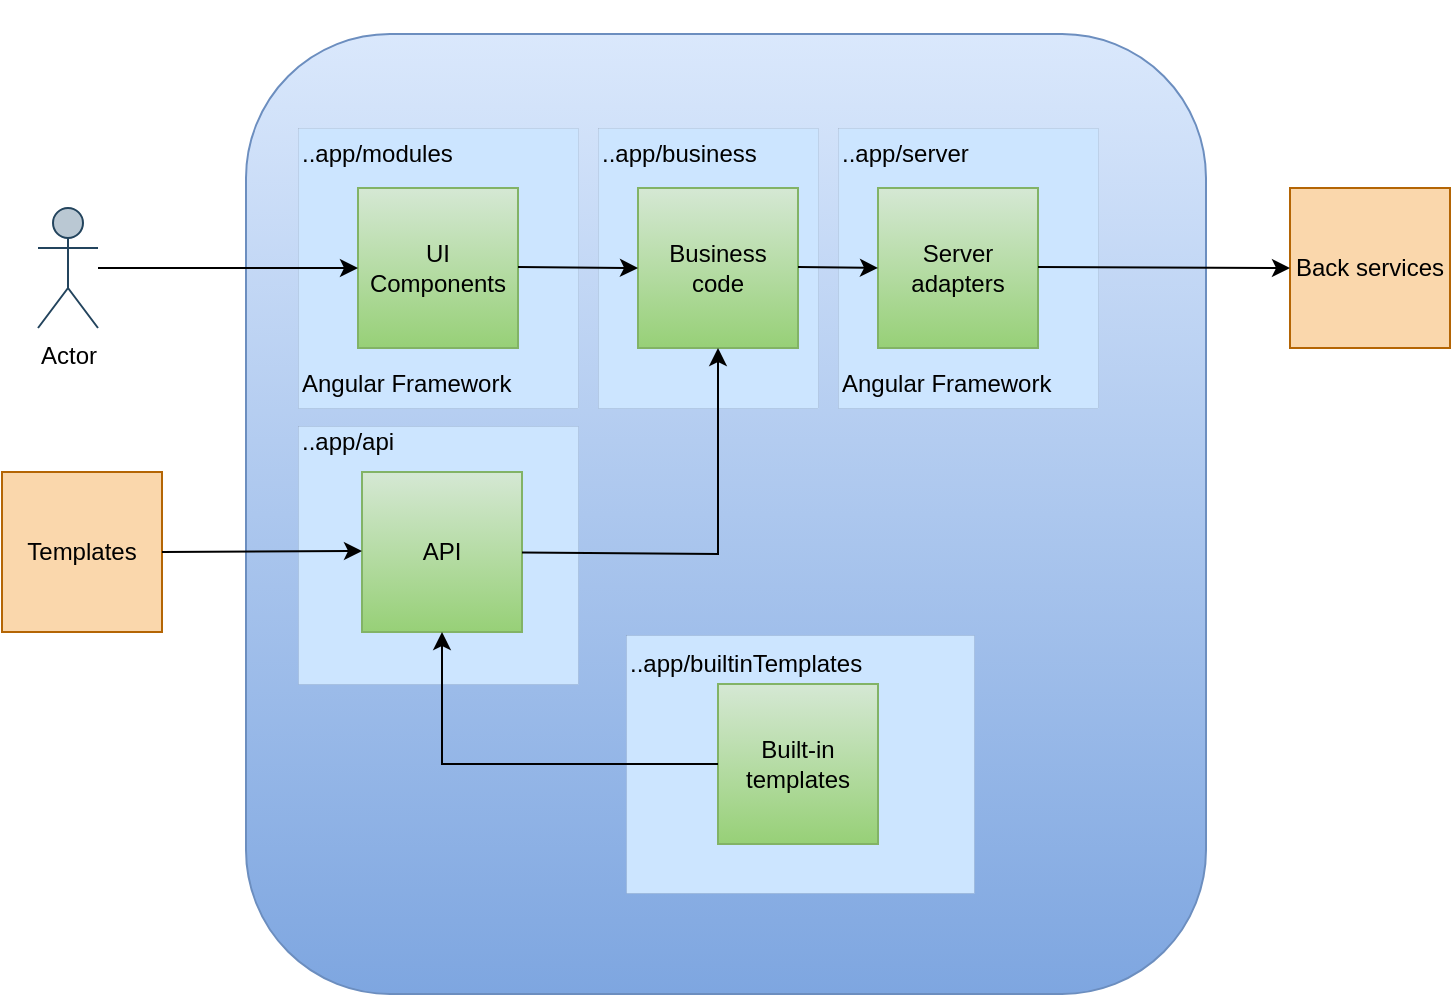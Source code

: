 <mxfile version="24.9.3">
  <diagram id="z6Yjpe6HvQgAe8unCV71" name="Page-1">
    <mxGraphModel dx="1434" dy="793" grid="1" gridSize="10" guides="1" tooltips="1" connect="1" arrows="1" fold="1" page="1" pageScale="1" pageWidth="827" pageHeight="1169" math="0" shadow="0">
      <root>
        <mxCell id="0" />
        <mxCell id="1" parent="0" />
        <mxCell id="FSSSU1nTyY8xmhBLleuj-13" value="&lt;div align=&quot;right&quot;&gt;&lt;br&gt;&lt;/div&gt;" style="whiteSpace=wrap;html=1;aspect=fixed;labelPosition=center;verticalLabelPosition=top;align=center;verticalAlign=bottom;fillColor=#dae8fc;strokeColor=#6c8ebf;rounded=1;gradientColor=#7ea6e0;" parent="1" vertex="1">
          <mxGeometry x="194" y="90" width="480" height="480" as="geometry" />
        </mxCell>
        <mxCell id="fpFChmSEyJDjpxVGa_st-11" value="&lt;div&gt;..app/builtinTemplates&lt;/div&gt;&lt;div&gt;&lt;br&gt;&lt;/div&gt;&lt;div&gt;&lt;br&gt;&lt;/div&gt;&lt;div&gt;&lt;br&gt;&lt;/div&gt;&lt;div&gt;&lt;br&gt;&lt;/div&gt;&lt;div&gt;&lt;br&gt;&lt;/div&gt;&lt;div&gt;&lt;br&gt;&lt;/div&gt;&lt;div&gt;&lt;br&gt;&lt;/div&gt;" style="rounded=0;whiteSpace=wrap;html=1;fillColor=#cce5ff;strokeWidth=0;strokeColor=#36393d;align=left;" parent="1" vertex="1">
          <mxGeometry x="384" y="390.5" width="174" height="129" as="geometry" />
        </mxCell>
        <mxCell id="fpFChmSEyJDjpxVGa_st-8" value="&lt;div&gt;..app/api &lt;br&gt;&lt;/div&gt;&lt;div&gt;&lt;br&gt;&lt;/div&gt;&lt;div&gt;&lt;br&gt;&lt;/div&gt;&lt;div&gt;&lt;br&gt;&lt;/div&gt;&lt;div&gt;&lt;br&gt;&lt;/div&gt;&lt;div&gt;&lt;br&gt;&lt;/div&gt;&lt;div&gt;&lt;br&gt;&lt;/div&gt;&lt;div&gt;&lt;br&gt;&lt;/div&gt;&lt;div&gt;&lt;br&gt;&lt;/div&gt;" style="rounded=0;whiteSpace=wrap;html=1;fillColor=#cce5ff;strokeWidth=0;strokeColor=#36393d;align=left;" parent="1" vertex="1">
          <mxGeometry x="220" y="286" width="140" height="129" as="geometry" />
        </mxCell>
        <mxCell id="fpFChmSEyJDjpxVGa_st-7" value="&lt;div&gt;..app/business &lt;br&gt;&lt;/div&gt;&lt;div&gt;&lt;br&gt;&lt;/div&gt;&lt;div&gt;&lt;br&gt;&lt;/div&gt;&lt;div&gt;&lt;br&gt;&lt;/div&gt;&lt;div&gt;&lt;br&gt;&lt;/div&gt;&lt;div&gt;&lt;br&gt;&lt;/div&gt;&lt;div&gt;&lt;br&gt;&lt;/div&gt;&lt;div&gt;&lt;br&gt;&lt;/div&gt;&lt;div&gt;&lt;br&gt;&lt;/div&gt;" style="rounded=0;whiteSpace=wrap;html=1;fillColor=#cce5ff;strokeWidth=0;strokeColor=#36393d;align=left;" parent="1" vertex="1">
          <mxGeometry x="370" y="137" width="110" height="140" as="geometry" />
        </mxCell>
        <mxCell id="fpFChmSEyJDjpxVGa_st-6" value="&lt;div&gt;..app/server &lt;br&gt;&lt;/div&gt;&lt;div&gt;&lt;br&gt;&lt;/div&gt;&lt;div&gt;&lt;br&gt;&lt;/div&gt;&lt;div&gt;&lt;br&gt;&lt;/div&gt;&lt;div&gt;&lt;br&gt;&lt;/div&gt;&lt;div&gt;&lt;br&gt;&lt;/div&gt;&lt;div&gt;&lt;br&gt;&lt;/div&gt;&lt;div&gt;&lt;br&gt;&lt;/div&gt;&lt;div&gt;Angular Framework&lt;/div&gt;" style="rounded=0;whiteSpace=wrap;html=1;fillColor=#cce5ff;strokeWidth=0;strokeColor=#36393d;align=left;" parent="1" vertex="1">
          <mxGeometry x="490" y="137" width="130" height="140" as="geometry" />
        </mxCell>
        <mxCell id="FSSSU1nTyY8xmhBLleuj-15" value="&lt;div&gt;..app/modules &lt;br&gt;&lt;/div&gt;&lt;div&gt;&lt;br&gt;&lt;/div&gt;&lt;div&gt;&lt;br&gt;&lt;/div&gt;&lt;div&gt;&lt;br&gt;&lt;/div&gt;&lt;div&gt;&lt;br&gt;&lt;/div&gt;&lt;div&gt;&lt;br&gt;&lt;/div&gt;&lt;div&gt;&lt;br&gt;&lt;/div&gt;&lt;div&gt;&lt;br&gt;&lt;/div&gt;&lt;div&gt;Angular Framework&lt;/div&gt;" style="rounded=0;whiteSpace=wrap;html=1;fillColor=#cce5ff;strokeWidth=0;strokeColor=#36393d;align=left;" parent="1" vertex="1">
          <mxGeometry x="220" y="137" width="140" height="140" as="geometry" />
        </mxCell>
        <mxCell id="FSSSU1nTyY8xmhBLleuj-1" value="Business code" style="whiteSpace=wrap;html=1;aspect=fixed;fillColor=#d5e8d4;strokeColor=#82b366;gradientColor=#97d077;" parent="1" vertex="1">
          <mxGeometry x="390" y="167" width="80" height="80" as="geometry" />
        </mxCell>
        <mxCell id="FSSSU1nTyY8xmhBLleuj-2" value="&lt;div&gt;Server adapters&lt;/div&gt;" style="whiteSpace=wrap;html=1;aspect=fixed;fillColor=#d5e8d4;strokeColor=#82b366;gradientColor=#97d077;" parent="1" vertex="1">
          <mxGeometry x="510" y="167" width="80" height="80" as="geometry" />
        </mxCell>
        <mxCell id="FSSSU1nTyY8xmhBLleuj-3" value="Back services" style="whiteSpace=wrap;html=1;aspect=fixed;fillColor=#fad7ac;strokeColor=#b46504;" parent="1" vertex="1">
          <mxGeometry x="716" y="167" width="80" height="80" as="geometry" />
        </mxCell>
        <mxCell id="FSSSU1nTyY8xmhBLleuj-4" value="&lt;div&gt;UI Components&lt;/div&gt;" style="whiteSpace=wrap;html=1;aspect=fixed;fillColor=#d5e8d4;strokeColor=#82b366;gradientColor=#97d077;" parent="1" vertex="1">
          <mxGeometry x="250" y="167" width="80" height="80" as="geometry" />
        </mxCell>
        <mxCell id="FSSSU1nTyY8xmhBLleuj-5" value="Actor" style="shape=umlActor;verticalLabelPosition=bottom;verticalAlign=top;html=1;outlineConnect=0;fillColor=#bac8d3;strokeColor=#23445d;" parent="1" vertex="1">
          <mxGeometry x="90" y="177" width="30" height="60" as="geometry" />
        </mxCell>
        <mxCell id="FSSSU1nTyY8xmhBLleuj-9" value="" style="endArrow=classic;html=1;rounded=0;" parent="1" source="FSSSU1nTyY8xmhBLleuj-5" target="FSSSU1nTyY8xmhBLleuj-4" edge="1">
          <mxGeometry width="50" height="50" relative="1" as="geometry">
            <mxPoint x="390" y="357" as="sourcePoint" />
            <mxPoint x="440" y="307" as="targetPoint" />
          </mxGeometry>
        </mxCell>
        <mxCell id="FSSSU1nTyY8xmhBLleuj-10" value="" style="endArrow=classic;html=1;rounded=0;" parent="1" edge="1">
          <mxGeometry width="50" height="50" relative="1" as="geometry">
            <mxPoint x="330" y="206.5" as="sourcePoint" />
            <mxPoint x="390" y="207" as="targetPoint" />
          </mxGeometry>
        </mxCell>
        <mxCell id="FSSSU1nTyY8xmhBLleuj-11" value="" style="endArrow=classic;html=1;rounded=0;entryX=0;entryY=0.5;entryDx=0;entryDy=0;" parent="1" target="FSSSU1nTyY8xmhBLleuj-2" edge="1">
          <mxGeometry width="50" height="50" relative="1" as="geometry">
            <mxPoint x="470" y="206.5" as="sourcePoint" />
            <mxPoint x="530" y="207" as="targetPoint" />
          </mxGeometry>
        </mxCell>
        <mxCell id="FSSSU1nTyY8xmhBLleuj-12" value="" style="endArrow=classic;html=1;rounded=0;entryX=0;entryY=0.5;entryDx=0;entryDy=0;" parent="1" target="FSSSU1nTyY8xmhBLleuj-3" edge="1">
          <mxGeometry width="50" height="50" relative="1" as="geometry">
            <mxPoint x="590" y="206.5" as="sourcePoint" />
            <mxPoint x="650" y="207" as="targetPoint" />
          </mxGeometry>
        </mxCell>
        <mxCell id="fpFChmSEyJDjpxVGa_st-2" value="API " style="whiteSpace=wrap;html=1;aspect=fixed;fillColor=#d5e8d4;strokeColor=#82b366;gradientColor=#97d077;" parent="1" vertex="1">
          <mxGeometry x="252" y="309" width="80" height="80" as="geometry" />
        </mxCell>
        <mxCell id="fpFChmSEyJDjpxVGa_st-3" value="" style="endArrow=classic;html=1;rounded=0;entryX=0.5;entryY=1;entryDx=0;entryDy=0;" parent="1" source="fpFChmSEyJDjpxVGa_st-2" target="FSSSU1nTyY8xmhBLleuj-1" edge="1">
          <mxGeometry width="50" height="50" relative="1" as="geometry">
            <mxPoint x="390" y="357" as="sourcePoint" />
            <mxPoint x="440" y="307" as="targetPoint" />
            <Array as="points">
              <mxPoint x="430" y="350" />
            </Array>
          </mxGeometry>
        </mxCell>
        <mxCell id="fpFChmSEyJDjpxVGa_st-4" value="Templates" style="whiteSpace=wrap;html=1;aspect=fixed;fillColor=#fad7ac;strokeColor=#b46504;" parent="1" vertex="1">
          <mxGeometry x="72" y="309" width="80" height="80" as="geometry" />
        </mxCell>
        <mxCell id="fpFChmSEyJDjpxVGa_st-5" value="" style="endArrow=classic;html=1;rounded=0;exitX=1;exitY=0.5;exitDx=0;exitDy=0;" parent="1" source="fpFChmSEyJDjpxVGa_st-4" edge="1">
          <mxGeometry width="50" height="50" relative="1" as="geometry">
            <mxPoint x="122" y="348.5" as="sourcePoint" />
            <mxPoint x="252" y="348.5" as="targetPoint" />
          </mxGeometry>
        </mxCell>
        <mxCell id="fpFChmSEyJDjpxVGa_st-9" value="Built-in templates" style="whiteSpace=wrap;html=1;aspect=fixed;fillColor=#d5e8d4;strokeColor=#82b366;gradientColor=#97d077;" parent="1" vertex="1">
          <mxGeometry x="430" y="415" width="80" height="80" as="geometry" />
        </mxCell>
        <mxCell id="fpFChmSEyJDjpxVGa_st-10" value="" style="endArrow=classic;html=1;rounded=0;entryX=0.5;entryY=1;entryDx=0;entryDy=0;exitX=0;exitY=0.5;exitDx=0;exitDy=0;" parent="1" source="fpFChmSEyJDjpxVGa_st-9" target="fpFChmSEyJDjpxVGa_st-2" edge="1">
          <mxGeometry width="50" height="50" relative="1" as="geometry">
            <mxPoint x="342" y="359" as="sourcePoint" />
            <mxPoint x="440" y="257" as="targetPoint" />
            <Array as="points">
              <mxPoint x="292" y="455" />
            </Array>
          </mxGeometry>
        </mxCell>
      </root>
    </mxGraphModel>
  </diagram>
</mxfile>
